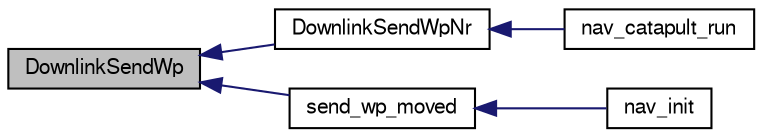 digraph "DownlinkSendWp"
{
  edge [fontname="FreeSans",fontsize="10",labelfontname="FreeSans",labelfontsize="10"];
  node [fontname="FreeSans",fontsize="10",shape=record];
  rankdir="LR";
  Node1 [label="DownlinkSendWp",height=0.2,width=0.4,color="black", fillcolor="grey75", style="filled", fontcolor="black"];
  Node1 -> Node2 [dir="back",color="midnightblue",fontsize="10",style="solid",fontname="FreeSans"];
  Node2 [label="DownlinkSendWpNr",height=0.2,width=0.4,color="black", fillcolor="white", style="filled",URL="$nav_8h.html#a97895e8dc3bcb1c6a1e7b4782f57ed2f"];
  Node2 -> Node3 [dir="back",color="midnightblue",fontsize="10",style="solid",fontname="FreeSans"];
  Node3 [label="nav_catapult_run",height=0.2,width=0.4,color="black", fillcolor="white", style="filled",URL="$nav__catapult_8h.html#a6ceeaae643feab7cd0f96d7f6a538138"];
  Node1 -> Node4 [dir="back",color="midnightblue",fontsize="10",style="solid",fontname="FreeSans"];
  Node4 [label="send_wp_moved",height=0.2,width=0.4,color="black", fillcolor="white", style="filled",URL="$nav_8c.html#af6a9f2948665f049b94ca46998f2bc0d"];
  Node4 -> Node5 [dir="back",color="midnightblue",fontsize="10",style="solid",fontname="FreeSans"];
  Node5 [label="nav_init",height=0.2,width=0.4,color="black", fillcolor="white", style="filled",URL="$rover_2navigation_8h.html#a64a3814d1672e69989f80701a0ff5749",tooltip="Navigation Initialisation. "];
}
